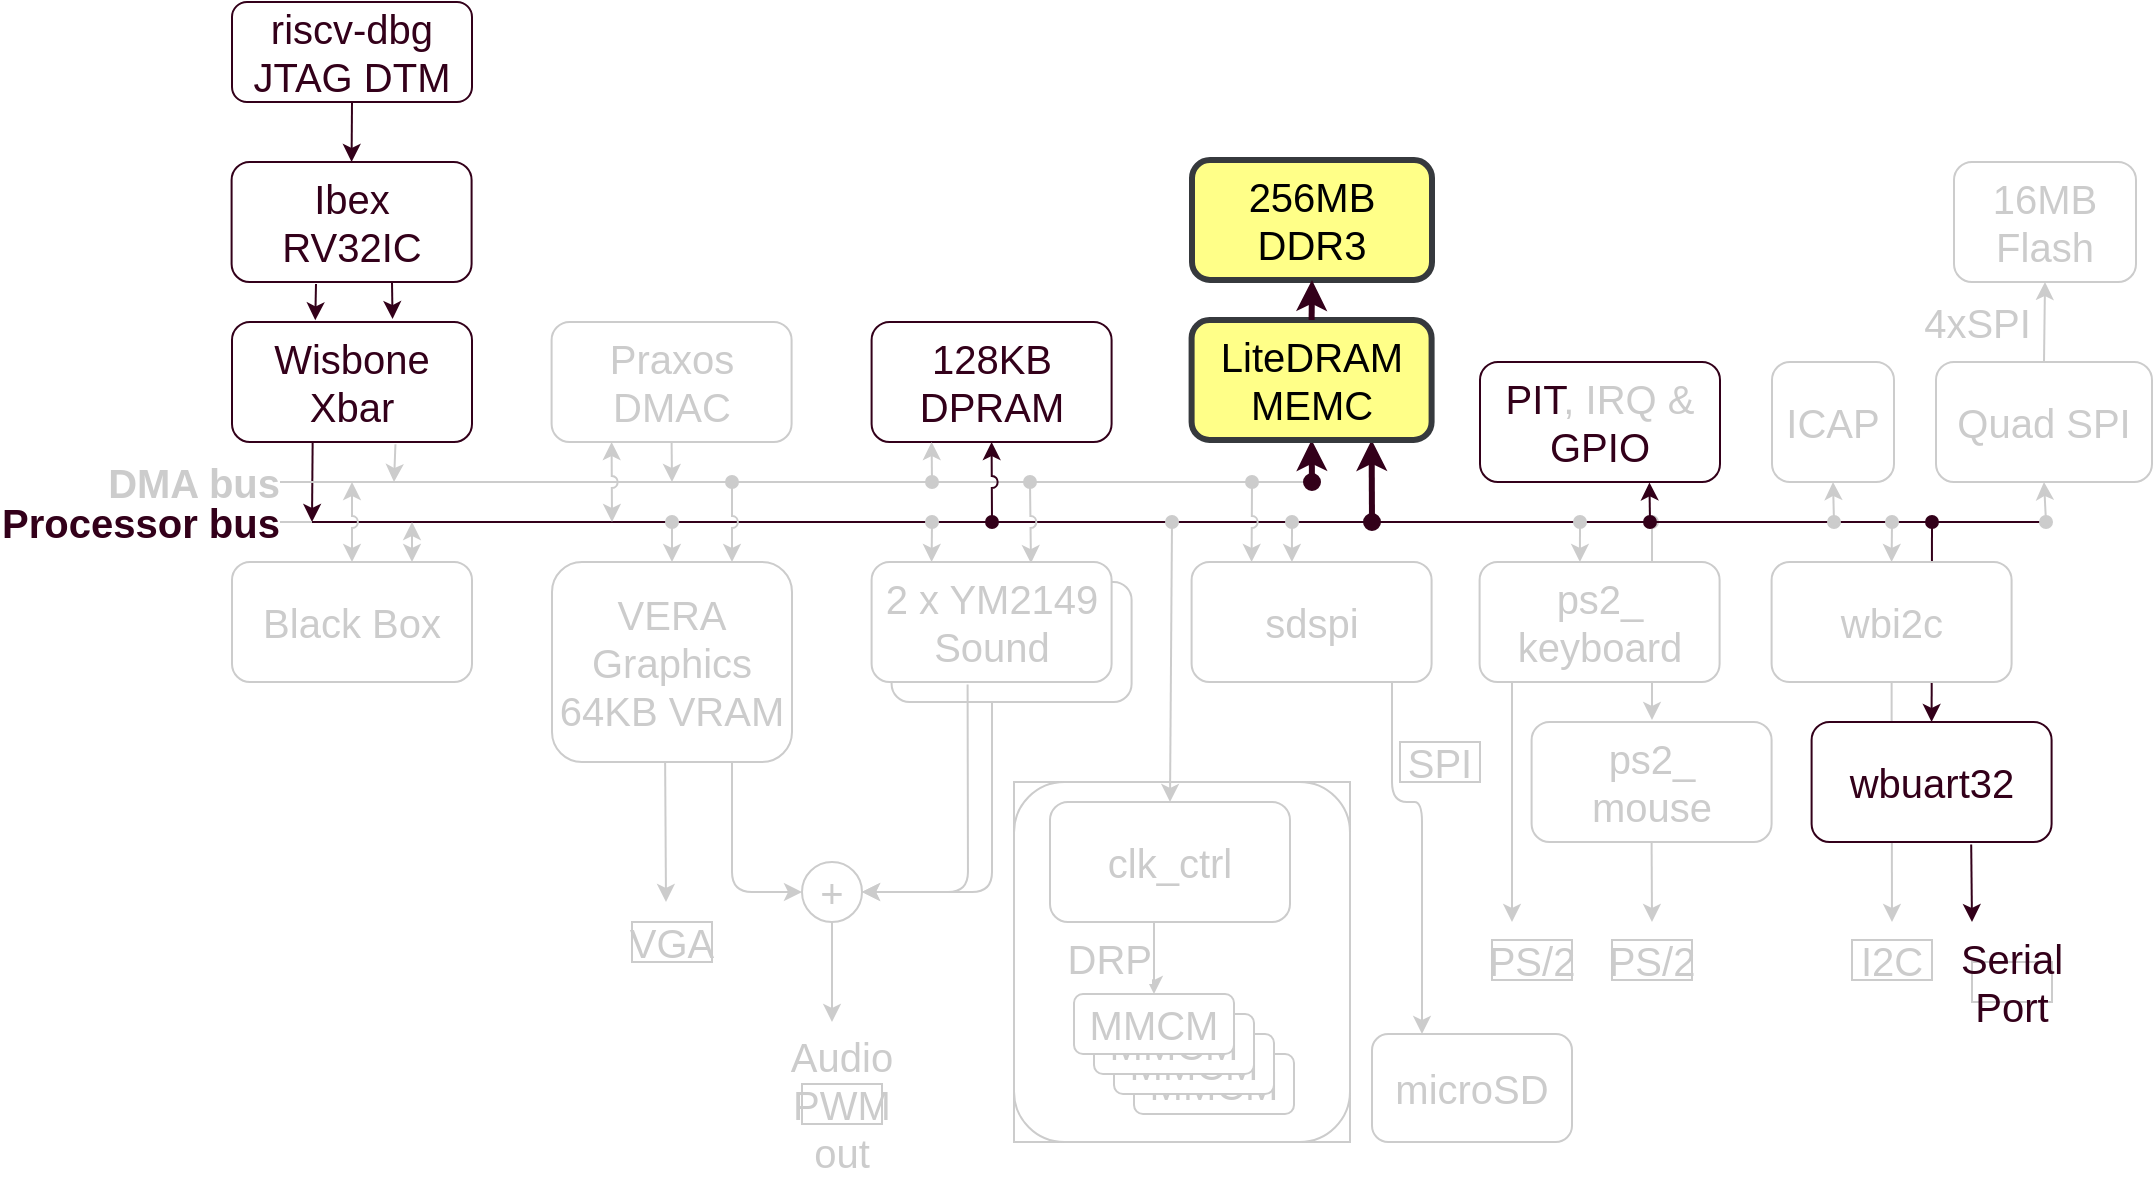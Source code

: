 <mxfile version="19.0.3" type="device"><diagram id="0d0418cf-194d-6f34-59b4-59e4f961d9f4" name="Page-1"><mxGraphModel dx="2071" dy="-346" grid="1" gridSize="10" guides="1" tooltips="1" connect="1" arrows="1" fold="1" page="1" pageScale="1" pageWidth="850" pageHeight="1100" background="#ffffff" math="0" shadow="0"><root><mxCell id="0"/><mxCell id="1" parent="0"/><mxCell id="294" value="" style="endArrow=classic;html=1;strokeWidth=1;startArrow=oval;startFill=1;fontSize=20;strokeColor=#CCCCCC;fontColor=#CCCCCC;" parent="1" edge="1"><mxGeometry width="50" height="50" relative="1" as="geometry"><mxPoint x="788" y="1460" as="sourcePoint"/><mxPoint x="788" y="1559" as="targetPoint"/></mxGeometry></mxCell><mxCell id="295" value="ps2_&lt;br&gt;mouse" style="rounded=1;whiteSpace=wrap;html=1;fontSize=20;strokeColor=#CCCCCC;fontColor=#CCCCCC;" parent="1" vertex="1"><mxGeometry x="727.8" y="1560" width="120" height="60" as="geometry"/></mxCell><mxCell id="299" value="YM2149" style="rounded=1;whiteSpace=wrap;html=1;fontSize=20;strokeColor=#CCCCCC;fontColor=#CCCCCC;" parent="1" vertex="1"><mxGeometry x="407.8" y="1490" width="120" height="60" as="geometry"/></mxCell><mxCell id="300" value="riscv-dbg&lt;br style=&quot;font-size: 20px;&quot;&gt;JTAG DTM&lt;br style=&quot;font-size: 20px;&quot;&gt;" style="rounded=1;whiteSpace=wrap;html=1;fontSize=20;strokeColor=#33001A;fontColor=#33001A;" parent="1" vertex="1"><mxGeometry x="78" y="1200" width="120" height="50" as="geometry"/></mxCell><mxCell id="301" value="Ibex&lt;br style=&quot;font-size: 20px;&quot;&gt;RV32IC&lt;br style=&quot;font-size: 20px;&quot;&gt;" style="rounded=1;whiteSpace=wrap;html=1;fontSize=20;strokeColor=#33001A;fontColor=#33001A;" parent="1" vertex="1"><mxGeometry x="77.8" y="1280" width="120" height="60" as="geometry"/></mxCell><mxCell id="302" value="Praxos DMAC" style="rounded=1;whiteSpace=wrap;html=1;fontSize=20;strokeColor=#CCCCCC;fontColor=#CCCCCC;" parent="1" vertex="1"><mxGeometry x="237.8" y="1360" width="120" height="60" as="geometry"/></mxCell><mxCell id="303" value="128KB&lt;br style=&quot;font-size: 20px&quot;&gt;DPRAM&lt;br style=&quot;font-size: 20px&quot;&gt;" style="rounded=1;whiteSpace=wrap;html=1;fontSize=20;strokeColor=#33001A;fontColor=#33001A;" parent="1" vertex="1"><mxGeometry x="397.8" y="1360" width="120" height="60" as="geometry"/></mxCell><mxCell id="304" value="&lt;font color=&quot;#33001a&quot;&gt;PIT&lt;/font&gt;, IRQ &amp;amp; &lt;font color=&quot;#33001a&quot;&gt;GPIO&lt;/font&gt;" style="rounded=1;whiteSpace=wrap;html=1;fontSize=20;strokeColor=#33001A;fontColor=#CCCCCC;" parent="1" vertex="1"><mxGeometry x="702" y="1380" width="120" height="60" as="geometry"/></mxCell><mxCell id="305" value="VERA Graphics&lt;br&gt;64KB VRAM&lt;br&gt;" style="rounded=1;whiteSpace=wrap;html=1;fontSize=20;strokeColor=#CCCCCC;fontColor=#CCCCCC;" parent="1" vertex="1"><mxGeometry x="238" y="1480" width="120" height="100" as="geometry"/></mxCell><mxCell id="306" value="2 x YM2149 Sound" style="rounded=1;whiteSpace=wrap;html=1;fontSize=20;strokeColor=#CCCCCC;fontColor=#CCCCCC;" parent="1" vertex="1"><mxGeometry x="397.8" y="1480" width="120" height="60" as="geometry"/></mxCell><mxCell id="307" value="sdspi" style="rounded=1;whiteSpace=wrap;html=1;fontSize=20;strokeColor=#CCCCCC;fontColor=#CCCCCC;" parent="1" vertex="1"><mxGeometry x="557.8" y="1480" width="120" height="60" as="geometry"/></mxCell><mxCell id="308" value="ps2_&lt;br&gt;keyboard" style="rounded=1;whiteSpace=wrap;html=1;fontSize=20;strokeColor=#CCCCCC;fontColor=#CCCCCC;" parent="1" vertex="1"><mxGeometry x="701.8" y="1480" width="120" height="60" as="geometry"/></mxCell><mxCell id="309" value="" style="endArrow=none;html=1;fontSize=20;strokeColor=#CCCCCC;fontColor=#CCCCCC;" parent="1" edge="1"><mxGeometry width="50" height="50" relative="1" as="geometry"><mxPoint x="158" y="1440" as="sourcePoint"/><mxPoint x="618" y="1440" as="targetPoint"/></mxGeometry></mxCell><mxCell id="310" value="" style="endArrow=none;html=1;fontSize=20;strokeColor=#33001A;fontColor=#CCCCCC;" parent="1" edge="1"><mxGeometry width="50" height="50" relative="1" as="geometry"><mxPoint x="118" y="1460" as="sourcePoint"/><mxPoint x="988" y="1460" as="targetPoint"/></mxGeometry></mxCell><mxCell id="311" value="" style="endArrow=classic;html=1;jumpStyle=arc;rounded=1;strokeWidth=1;startArrow=classic;startFill=1;endFill=1;entryX=0.25;entryY=1;fontSize=20;strokeColor=#CCCCCC;fontColor=#CCCCCC;" parent="1" target="302" edge="1"><mxGeometry width="50" height="50" relative="1" as="geometry"><mxPoint x="268" y="1460" as="sourcePoint"/><mxPoint x="281" y="1422" as="targetPoint"/></mxGeometry></mxCell><mxCell id="312" value="" style="endArrow=classic;html=1;strokeWidth=1;entryX=0.5;entryY=0;startArrow=oval;startFill=1;fontSize=20;strokeColor=#CCCCCC;fontColor=#CCCCCC;" parent="1" target="305" edge="1"><mxGeometry width="50" height="50" relative="1" as="geometry"><mxPoint x="298" y="1460" as="sourcePoint"/><mxPoint x="188" y="1490" as="targetPoint"/></mxGeometry></mxCell><mxCell id="313" value="" style="endArrow=classic;html=1;strokeWidth=1;entryX=0.25;entryY=1;startArrow=oval;startFill=1;fontSize=20;strokeColor=#CCCCCC;fontColor=#CCCCCC;" parent="1" target="303" edge="1"><mxGeometry width="50" height="50" relative="1" as="geometry"><mxPoint x="428" y="1440" as="sourcePoint"/><mxPoint x="428" y="1430" as="targetPoint"/></mxGeometry></mxCell><mxCell id="314" value="" style="endArrow=classic;html=1;strokeWidth=1;entryX=0.5;entryY=1;startArrow=oval;startFill=1;jumpStyle=arc;fontSize=20;strokeColor=#33001A;fontColor=#CCCCCC;" parent="1" target="303" edge="1"><mxGeometry width="50" height="50" relative="1" as="geometry"><mxPoint x="458" y="1460" as="sourcePoint"/><mxPoint x="498" y="1430" as="targetPoint"/></mxGeometry></mxCell><mxCell id="315" value="" style="endArrow=classic;html=1;strokeWidth=1;entryX=0.25;entryY=0;startArrow=oval;startFill=1;fontSize=20;strokeColor=#CCCCCC;fontColor=#CCCCCC;" parent="1" target="306" edge="1"><mxGeometry width="50" height="50" relative="1" as="geometry"><mxPoint x="428" y="1460" as="sourcePoint"/><mxPoint x="418" y="1470" as="targetPoint"/></mxGeometry></mxCell><mxCell id="316" value="" style="endArrow=classic;html=1;strokeWidth=3;entryX=0.5;entryY=1;startArrow=oval;startFill=1;fontSize=20;entryDx=0;entryDy=0;strokeColor=#33001A;fontColor=#CCCCCC;" parent="1" target="333" edge="1"><mxGeometry width="50" height="50" relative="1" as="geometry"><mxPoint x="618" y="1440" as="sourcePoint"/><mxPoint x="618" y="1420" as="targetPoint"/></mxGeometry></mxCell><mxCell id="317" value="" style="endArrow=classic;html=1;strokeWidth=1;entryX=0.418;entryY=0;entryPerimeter=0;startArrow=oval;startFill=1;fontSize=20;strokeColor=#CCCCCC;fontColor=#CCCCCC;" parent="1" target="307" edge="1"><mxGeometry width="50" height="50" relative="1" as="geometry"><mxPoint x="608" y="1460" as="sourcePoint"/><mxPoint x="588" y="1470" as="targetPoint"/></mxGeometry></mxCell><mxCell id="318" value="" style="endArrow=classic;html=1;strokeWidth=1;entryX=0.418;entryY=0;entryPerimeter=0;startArrow=oval;startFill=1;fontSize=20;strokeColor=#CCCCCC;fontColor=#CCCCCC;" parent="1" target="308" edge="1"><mxGeometry width="50" height="50" relative="1" as="geometry"><mxPoint x="752" y="1460" as="sourcePoint"/><mxPoint x="802" y="1440" as="targetPoint"/></mxGeometry></mxCell><mxCell id="319" value="" style="endArrow=classic;html=1;strokeWidth=1;entryX=0.5;entryY=0;startArrow=oval;startFill=1;fontSize=20;strokeColor=#CCCCCC;fontColor=#CCCCCC;" parent="1" target="376" edge="1"><mxGeometry width="50" height="50" relative="1" as="geometry"><mxPoint x="908" y="1460" as="sourcePoint"/><mxPoint x="1091" y="1360" as="targetPoint"/></mxGeometry></mxCell><mxCell id="320" value="" style="endArrow=classic;html=1;strokeWidth=1;entryX=0.706;entryY=1.004;entryPerimeter=0;startArrow=oval;startFill=1;fontSize=20;strokeColor=#33001A;fontColor=#CCCCCC;" parent="1" target="304" edge="1"><mxGeometry width="50" height="50" relative="1" as="geometry"><mxPoint x="787" y="1460" as="sourcePoint"/><mxPoint x="852" y="1430" as="targetPoint"/></mxGeometry></mxCell><mxCell id="321" value="" style="endArrow=classic;html=1;strokeWidth=1;entryX=0.664;entryY=0.01;entryPerimeter=0;startArrow=oval;startFill=1;jumpStyle=arc;fontSize=20;strokeColor=#CCCCCC;fontColor=#CCCCCC;" parent="1" target="306" edge="1"><mxGeometry width="50" height="50" relative="1" as="geometry"><mxPoint x="477" y="1440" as="sourcePoint"/><mxPoint x="528" y="1430" as="targetPoint"/></mxGeometry></mxCell><mxCell id="322" value="" style="endArrow=classic;html=1;strokeWidth=1;entryX=0.25;entryY=0;startArrow=oval;startFill=1;jumpStyle=arc;fontSize=20;strokeColor=#CCCCCC;fontColor=#CCCCCC;" parent="1" target="307" edge="1"><mxGeometry width="50" height="50" relative="1" as="geometry"><mxPoint x="588" y="1440" as="sourcePoint"/><mxPoint x="588" y="1430" as="targetPoint"/></mxGeometry></mxCell><mxCell id="323" value="" style="endArrow=classic;html=1;strokeWidth=1;entryX=0.75;entryY=0;startArrow=oval;startFill=1;jumpStyle=arc;fontSize=20;strokeColor=#CCCCCC;fontColor=#CCCCCC;" parent="1" target="305" edge="1"><mxGeometry width="50" height="50" relative="1" as="geometry"><mxPoint x="328" y="1440" as="sourcePoint"/><mxPoint x="378" y="1430" as="targetPoint"/></mxGeometry></mxCell><mxCell id="324" value="" style="endArrow=none;html=1;strokeWidth=1;entryX=0.681;entryY=1.019;entryPerimeter=0;startArrow=classic;startFill=1;fontSize=20;strokeColor=#CCCCCC;fontColor=#CCCCCC;" parent="1" target="328" edge="1"><mxGeometry width="50" height="50" relative="1" as="geometry"><mxPoint x="159" y="1440" as="sourcePoint"/><mxPoint x="159.714" y="1421.286" as="targetPoint"/></mxGeometry></mxCell><mxCell id="325" value="" style="endArrow=none;html=1;strokeWidth=1;entryX=0.336;entryY=1.008;entryPerimeter=0;startArrow=classic;startFill=1;fontSize=20;strokeColor=#33001A;fontColor=#CCCCCC;" parent="1" target="328" edge="1"><mxGeometry width="50" height="50" relative="1" as="geometry"><mxPoint x="118" y="1460" as="sourcePoint"/><mxPoint x="117" y="1421" as="targetPoint"/></mxGeometry></mxCell><mxCell id="326" value="" style="endArrow=classic;html=1;strokeWidth=1;exitX=0.5;exitY=1;fontSize=20;strokeColor=#CCCCCC;fontColor=#CCCCCC;" parent="1" source="302" edge="1"><mxGeometry width="50" height="50" relative="1" as="geometry"><mxPoint x="268" y="1340" as="sourcePoint"/><mxPoint x="298" y="1440" as="targetPoint"/></mxGeometry></mxCell><mxCell id="327" value="" style="endArrow=classic;html=1;strokeWidth=3;startArrow=oval;startFill=1;fontSize=20;entryX=0.75;entryY=1;entryDx=0;entryDy=0;strokeColor=#33001A;fontColor=#CCCCCC;" parent="1" target="333" edge="1"><mxGeometry width="50" height="50" relative="1" as="geometry"><mxPoint x="648" y="1460" as="sourcePoint"/><mxPoint x="648" y="1340" as="targetPoint"/></mxGeometry></mxCell><mxCell id="328" value="Wisbone Xbar" style="rounded=1;whiteSpace=wrap;html=1;fontSize=20;strokeColor=#33001A;fontColor=#33001A;" parent="1" vertex="1"><mxGeometry x="78" y="1360" width="120" height="60" as="geometry"/></mxCell><mxCell id="329" value="" style="endArrow=classic;html=1;strokeWidth=1;entryX=0.347;entryY=-0.014;entryPerimeter=0;fontSize=20;strokeColor=#33001A;fontColor=#CCCCCC;" parent="1" target="328" edge="1"><mxGeometry width="50" height="50" relative="1" as="geometry"><mxPoint x="120" y="1341" as="sourcePoint"/><mxPoint x="-2" y="1360" as="targetPoint"/></mxGeometry></mxCell><mxCell id="330" value="" style="endArrow=classic;html=1;strokeWidth=1;entryX=0.669;entryY=-0.025;entryPerimeter=0;fontSize=20;strokeColor=#33001A;fontColor=#CCCCCC;" parent="1" target="328" edge="1"><mxGeometry width="50" height="50" relative="1" as="geometry"><mxPoint x="158" y="1340" as="sourcePoint"/><mxPoint x="129.333" y="1368.833" as="targetPoint"/></mxGeometry></mxCell><mxCell id="331" value="" style="endArrow=classic;html=1;strokeWidth=1;entryX=0.5;entryY=0;exitX=0.5;exitY=1;fontSize=20;strokeColor=#33001A;fontColor=#CCCCCC;" parent="1" source="300" target="301" edge="1"><mxGeometry width="50" height="50" relative="1" as="geometry"><mxPoint x="28" y="1330" as="sourcePoint"/><mxPoint x="78" y="1280" as="targetPoint"/></mxGeometry></mxCell><mxCell id="340" value="&lt;b style=&quot;font-size: 20px;&quot;&gt;DMA bus&lt;/b&gt;" style="endArrow=none;html=1;strokeWidth=1;align=right;fontSize=20;strokeColor=#CCCCCC;fontColor=#CCCCCC;" parent="1" edge="1"><mxGeometry width="50" height="50" relative="1" as="geometry"><mxPoint x="48" y="1440" as="sourcePoint"/><mxPoint x="158" y="1440" as="targetPoint"/></mxGeometry></mxCell><mxCell id="341" value="&lt;b style=&quot;font-size: 20px;&quot;&gt;&lt;font color=&quot;#33001a&quot;&gt;Processor bus&lt;/font&gt;&lt;/b&gt;" style="endArrow=none;html=1;strokeWidth=1;align=right;fontSize=20;strokeColor=#CCCCCC;fontColor=#CCCCCC;" parent="1" edge="1"><mxGeometry width="50" height="50" relative="1" as="geometry"><mxPoint x="88" y="1460" as="sourcePoint"/><mxPoint x="118" y="1460" as="targetPoint"/></mxGeometry></mxCell><mxCell id="342" value="Black Box" style="rounded=1;whiteSpace=wrap;html=1;fontSize=20;strokeColor=#CCCCCC;fontColor=#CCCCCC;" parent="1" vertex="1"><mxGeometry x="78" y="1480" width="120" height="60" as="geometry"/></mxCell><mxCell id="343" value="" style="endArrow=classic;html=1;strokeWidth=1;align=right;entryX=0.5;entryY=0;startArrow=classic;startFill=1;jumpStyle=arc;fontSize=20;strokeColor=#CCCCCC;fontColor=#CCCCCC;" parent="1" target="342" edge="1"><mxGeometry width="50" height="50" relative="1" as="geometry"><mxPoint x="138" y="1440" as="sourcePoint"/><mxPoint x="178" y="1580" as="targetPoint"/></mxGeometry></mxCell><mxCell id="344" value="" style="endArrow=classic;html=1;strokeWidth=1;align=right;exitX=0.75;exitY=0;startArrow=classic;startFill=1;fontSize=20;strokeColor=#CCCCCC;fontColor=#CCCCCC;" parent="1" source="342" edge="1"><mxGeometry width="50" height="50" relative="1" as="geometry"><mxPoint x="198" y="1630" as="sourcePoint"/><mxPoint x="168" y="1460" as="targetPoint"/></mxGeometry></mxCell><mxCell id="346" value="" style="group;strokeColor=#CCCCCC;fontColor=#CCCCCC;" parent="1" vertex="1" connectable="0"><mxGeometry x="469" y="1590" width="168" height="180" as="geometry"/></mxCell><mxCell id="347" value="" style="rounded=1;whiteSpace=wrap;html=1;fontSize=20;align=center;strokeColor=#CCCCCC;fontColor=#CCCCCC;" parent="346" vertex="1"><mxGeometry width="168" height="180" as="geometry"/></mxCell><mxCell id="348" value="MMCM" style="rounded=1;whiteSpace=wrap;html=1;fontSize=20;align=center;strokeColor=#CCCCCC;fontColor=#CCCCCC;" parent="346" vertex="1"><mxGeometry x="60" y="136" width="80" height="30" as="geometry"/></mxCell><mxCell id="349" value="clk_ctrl" style="rounded=1;whiteSpace=wrap;html=1;fontSize=20;align=center;strokeColor=#CCCCCC;fontColor=#CCCCCC;" parent="346" vertex="1"><mxGeometry x="18" y="10" width="120" height="60" as="geometry"/></mxCell><mxCell id="350" value="MMCM" style="rounded=1;whiteSpace=wrap;html=1;fontSize=20;align=center;strokeColor=#CCCCCC;fontColor=#CCCCCC;" parent="346" vertex="1"><mxGeometry x="50" y="126" width="80" height="30" as="geometry"/></mxCell><mxCell id="351" value="MMCM" style="rounded=1;whiteSpace=wrap;html=1;fontSize=20;align=center;strokeColor=#CCCCCC;fontColor=#CCCCCC;" parent="346" vertex="1"><mxGeometry x="40" y="116" width="80" height="30" as="geometry"/></mxCell><mxCell id="352" value="MMCM" style="rounded=1;whiteSpace=wrap;html=1;fontSize=20;align=center;strokeColor=#CCCCCC;fontColor=#CCCCCC;" parent="346" vertex="1"><mxGeometry x="30" y="106" width="80" height="30" as="geometry"/></mxCell><mxCell id="353" value="DRP" style="endArrow=classic;html=1;strokeWidth=1;fontSize=20;align=right;entryX=0.5;entryY=0;strokeColor=#CCCCCC;fontColor=#CCCCCC;" parent="346" target="352" edge="1"><mxGeometry width="50" height="50" relative="1" as="geometry"><mxPoint x="70" y="70" as="sourcePoint"/><mxPoint x="78" y="95" as="targetPoint"/></mxGeometry></mxCell><mxCell id="354" value="" style="endArrow=classic;html=1;strokeWidth=1;fontSize=20;align=right;startArrow=oval;startFill=1;entryX=0.5;entryY=0;strokeColor=#CCCCCC;fontColor=#CCCCCC;" parent="1" target="349" edge="1"><mxGeometry width="50" height="50" relative="1" as="geometry"><mxPoint x="548" y="1460" as="sourcePoint"/><mxPoint x="542" y="1603" as="targetPoint"/></mxGeometry></mxCell><mxCell id="355" value="" style="endArrow=classic;html=1;strokeWidth=1;fontSize=20;align=right;exitX=0.25;exitY=1;strokeColor=#CCCCCC;fontColor=#CCCCCC;" parent="1" edge="1"><mxGeometry width="50" height="50" relative="1" as="geometry"><mxPoint x="294.571" y="1580.429" as="sourcePoint"/><mxPoint x="295" y="1650" as="targetPoint"/></mxGeometry></mxCell><mxCell id="356" value="VGA" style="text;html=1;strokeColor=#CCCCCC;fillColor=none;align=center;verticalAlign=middle;whiteSpace=wrap;rounded=0;fontSize=20;fontColor=#CCCCCC;" parent="1" vertex="1"><mxGeometry x="278" y="1660" width="40" height="20" as="geometry"/></mxCell><mxCell id="357" value="+" style="ellipse;whiteSpace=wrap;html=1;aspect=fixed;fontSize=20;align=center;strokeColor=#CCCCCC;fontColor=#CCCCCC;" parent="1" vertex="1"><mxGeometry x="363" y="1630" width="30" height="30" as="geometry"/></mxCell><mxCell id="358" value="" style="endArrow=classic;html=1;strokeWidth=1;fontSize=20;align=right;entryX=0;entryY=0.5;exitX=0.75;exitY=1;strokeColor=#CCCCCC;fontColor=#CCCCCC;" parent="1" source="305" target="357" edge="1"><mxGeometry width="50" height="50" relative="1" as="geometry"><mxPoint x="-32" y="1840" as="sourcePoint"/><mxPoint x="18" y="1790" as="targetPoint"/><Array as="points"><mxPoint x="328" y="1645"/></Array></mxGeometry></mxCell><mxCell id="359" value="" style="endArrow=classic;html=1;strokeWidth=1;fontSize=20;align=right;exitX=0.4;exitY=1.021;entryX=1;entryY=0.5;exitPerimeter=0;strokeColor=#CCCCCC;fontColor=#CCCCCC;" parent="1" source="306" target="357" edge="1"><mxGeometry width="50" height="50" relative="1" as="geometry"><mxPoint x="398" y="1650" as="sourcePoint"/><mxPoint x="448" y="1600" as="targetPoint"/><Array as="points"><mxPoint x="446" y="1645"/></Array></mxGeometry></mxCell><mxCell id="360" value="" style="endArrow=classic;html=1;strokeWidth=1;fontSize=20;align=right;entryX=1;entryY=0.5;strokeColor=#CCCCCC;fontColor=#CCCCCC;" parent="1" target="357" edge="1"><mxGeometry width="50" height="50" relative="1" as="geometry"><mxPoint x="458" y="1550" as="sourcePoint"/><mxPoint x="398" y="1650" as="targetPoint"/><Array as="points"><mxPoint x="458" y="1645"/></Array></mxGeometry></mxCell><mxCell id="361" value="" style="endArrow=classic;html=1;strokeWidth=1;fontSize=20;align=right;exitX=0.5;exitY=1;strokeColor=#CCCCCC;fontColor=#CCCCCC;" parent="1" source="357" edge="1"><mxGeometry width="50" height="50" relative="1" as="geometry"><mxPoint x="368" y="1740" as="sourcePoint"/><mxPoint x="378" y="1710" as="targetPoint"/></mxGeometry></mxCell><mxCell id="362" value="Audio PWM out" style="text;html=1;strokeColor=#CCCCCC;fillColor=none;align=center;verticalAlign=middle;whiteSpace=wrap;rounded=0;fontSize=20;fontColor=#CCCCCC;" parent="1" vertex="1"><mxGeometry x="363" y="1741" width="40" height="20" as="geometry"/></mxCell><mxCell id="363" value="" style="endArrow=classic;html=1;strokeWidth=1;fontSize=20;align=right;entryX=0.25;entryY=0;strokeColor=#CCCCCC;fontColor=#CCCCCC;" parent="1" target="384" edge="1"><mxGeometry width="50" height="50" relative="1" as="geometry"><mxPoint x="658" y="1540" as="sourcePoint"/><mxPoint x="658" y="1680" as="targetPoint"/><Array as="points"><mxPoint x="658" y="1600"/><mxPoint x="673" y="1600"/></Array></mxGeometry></mxCell><mxCell id="364" value="SPI" style="text;html=1;strokeColor=#CCCCCC;fillColor=none;align=center;verticalAlign=middle;whiteSpace=wrap;rounded=0;fontSize=20;fontColor=#CCCCCC;" parent="1" vertex="1"><mxGeometry x="662" y="1570" width="40" height="20" as="geometry"/></mxCell><mxCell id="365" value="" style="endArrow=classic;html=1;strokeWidth=1;fontSize=20;align=right;strokeColor=#CCCCCC;fontColor=#CCCCCC;" parent="1" edge="1"><mxGeometry width="50" height="50" relative="1" as="geometry"><mxPoint x="718" y="1540" as="sourcePoint"/><mxPoint x="718" y="1660" as="targetPoint"/></mxGeometry></mxCell><mxCell id="366" value="PS/2" style="text;html=1;strokeColor=#CCCCCC;fillColor=none;align=center;verticalAlign=middle;whiteSpace=wrap;rounded=0;fontSize=20;fontColor=#CCCCCC;" parent="1" vertex="1"><mxGeometry x="708" y="1669" width="40" height="20" as="geometry"/></mxCell><mxCell id="367" value="" style="endArrow=classic;html=1;strokeWidth=1;fontSize=20;align=right;exitX=0.5;exitY=1;strokeColor=#CCCCCC;fontColor=#CCCCCC;" parent="1" source="295" edge="1"><mxGeometry width="50" height="50" relative="1" as="geometry"><mxPoint x="768" y="1710" as="sourcePoint"/><mxPoint x="788" y="1660" as="targetPoint"/></mxGeometry></mxCell><mxCell id="368" value="PS/2" style="text;html=1;strokeColor=#CCCCCC;fillColor=none;align=center;verticalAlign=middle;whiteSpace=wrap;rounded=0;fontSize=20;fontColor=#CCCCCC;" parent="1" vertex="1"><mxGeometry x="768" y="1669" width="40" height="20" as="geometry"/></mxCell><mxCell id="369" value="" style="endArrow=classic;html=1;strokeWidth=1;fontSize=20;align=right;exitX=0.665;exitY=1.021;exitPerimeter=0;strokeColor=#33001A;fontColor=#CCCCCC;" parent="1" source="375" edge="1"><mxGeometry width="50" height="50" relative="1" as="geometry"><mxPoint x="936" y="1630" as="sourcePoint"/><mxPoint x="948" y="1660" as="targetPoint"/></mxGeometry></mxCell><mxCell id="370" value="I2C" style="text;html=1;strokeColor=#CCCCCC;fillColor=none;align=center;verticalAlign=middle;whiteSpace=wrap;rounded=0;fontSize=20;fontColor=#CCCCCC;" parent="1" vertex="1"><mxGeometry x="888" y="1669" width="40" height="20" as="geometry"/></mxCell><mxCell id="371" value="" style="endArrow=oval;html=1;strokeWidth=1;fontSize=20;align=right;exitX=0.5;exitY=0;startArrow=classic;startFill=1;endFill=1;strokeColor=#33001A;fontColor=#CCCCCC;" parent="1" source="375" edge="1"><mxGeometry width="50" height="50" relative="1" as="geometry"><mxPoint x="948" y="1260" as="sourcePoint"/><mxPoint x="928" y="1460" as="targetPoint"/></mxGeometry></mxCell><mxCell id="372" value="Serial Port" style="text;html=1;strokeColor=#CCCCCC;fillColor=none;align=center;verticalAlign=middle;whiteSpace=wrap;rounded=0;fontSize=20;fontColor=#33001A;" parent="1" vertex="1"><mxGeometry x="948" y="1680" width="40" height="20" as="geometry"/></mxCell><mxCell id="374" value="" style="endArrow=classic;html=1;strokeWidth=1;fontSize=20;align=right;exitX=0.5;exitY=1;strokeColor=#CCCCCC;fontColor=#CCCCCC;" parent="1" source="376" edge="1"><mxGeometry width="50" height="50" relative="1" as="geometry"><mxPoint x="907.571" y="1540.429" as="sourcePoint"/><mxPoint x="908" y="1660" as="targetPoint"/></mxGeometry></mxCell><mxCell id="375" value="wbuart32" style="rounded=1;whiteSpace=wrap;html=1;fontSize=20;strokeColor=#33001A;fontColor=#33001A;" parent="1" vertex="1"><mxGeometry x="867.8" y="1560" width="120" height="60" as="geometry"/></mxCell><mxCell id="376" value="wbi2c" style="rounded=1;whiteSpace=wrap;html=1;fontSize=20;strokeColor=#CCCCCC;fontColor=#CCCCCC;" parent="1" vertex="1"><mxGeometry x="847.8" y="1480" width="120" height="60" as="geometry"/></mxCell><mxCell id="377" value="ICAP" style="rounded=1;whiteSpace=wrap;html=1;fontSize=20;align=center;strokeColor=#CCCCCC;fontColor=#CCCCCC;" parent="1" vertex="1"><mxGeometry x="848" y="1380" width="61" height="60" as="geometry"/></mxCell><mxCell id="378" value="" style="endArrow=classic;html=1;strokeWidth=1;fontSize=20;align=right;entryX=0.5;entryY=1;startArrow=oval;startFill=1;strokeColor=#CCCCCC;fontColor=#CCCCCC;" parent="1" target="377" edge="1"><mxGeometry width="50" height="50" relative="1" as="geometry"><mxPoint x="879" y="1460" as="sourcePoint"/><mxPoint x="1038" y="1400" as="targetPoint"/></mxGeometry></mxCell><mxCell id="380" value="Quad SPI" style="rounded=1;whiteSpace=wrap;html=1;fontSize=20;align=center;strokeColor=#CCCCCC;fontColor=#CCCCCC;" parent="1" vertex="1"><mxGeometry x="930" y="1380" width="108" height="60" as="geometry"/></mxCell><mxCell id="381" value="16MB Flash" style="rounded=1;whiteSpace=wrap;html=1;fontSize=20;align=center;strokeColor=#CCCCCC;fontColor=#CCCCCC;" parent="1" vertex="1"><mxGeometry x="939" y="1280" width="91" height="60" as="geometry"/></mxCell><mxCell id="382" value="&lt;div style=&quot;text-align: left&quot;&gt;4xSPI&amp;nbsp;&lt;/div&gt;" style="endArrow=classic;html=1;strokeWidth=1;fontSize=20;align=right;entryX=0.5;entryY=1;exitX=0.5;exitY=0;strokeColor=#CCCCCC;fontColor=#CCCCCC;" parent="1" source="380" target="381" edge="1"><mxGeometry width="50" height="50" relative="1" as="geometry"><mxPoint x="968" y="1390" as="sourcePoint"/><mxPoint x="1018" y="1340" as="targetPoint"/></mxGeometry></mxCell><mxCell id="383" value="" style="endArrow=classic;html=1;strokeWidth=1;fontSize=20;align=right;entryX=0.5;entryY=1;startArrow=oval;startFill=1;strokeColor=#CCCCCC;fontColor=#CCCCCC;" parent="1" target="380" edge="1"><mxGeometry width="50" height="50" relative="1" as="geometry"><mxPoint x="985" y="1460" as="sourcePoint"/><mxPoint x="1068" y="1440" as="targetPoint"/></mxGeometry></mxCell><mxCell id="384" value="microSD" style="rounded=1;whiteSpace=wrap;html=1;fontSize=20;align=center;strokeColor=#CCCCCC;fontColor=#CCCCCC;" parent="1" vertex="1"><mxGeometry x="648" y="1716" width="100" height="54" as="geometry"/></mxCell><mxCell id="333" value="LiteDRAM&lt;br style=&quot;font-size: 20px;&quot;&gt;MEMC" style="rounded=1;whiteSpace=wrap;html=1;fontSize=20;strokeColor=#36393d;fillColor=#ffff88;strokeWidth=3;" parent="1" vertex="1"><mxGeometry x="557.8" y="1359" width="120" height="60" as="geometry"/></mxCell><mxCell id="334" value="256MB DDR3" style="rounded=1;whiteSpace=wrap;html=1;fontSize=20;strokeColor=#36393d;fillColor=#ffff88;strokeWidth=3;" parent="1" vertex="1"><mxGeometry x="558" y="1279" width="120" height="60" as="geometry"/></mxCell><mxCell id="335" value="" style="endArrow=classic;html=1;strokeWidth=3;exitX=0.5;exitY=0;entryX=0.5;entryY=1;fontSize=20;strokeColor=#33001A;fontColor=#CCCCCC;" parent="1" source="333" target="334" edge="1"><mxGeometry width="50" height="50" relative="1" as="geometry"><mxPoint x="448" y="1289" as="sourcePoint"/><mxPoint x="498" y="1239" as="targetPoint"/></mxGeometry></mxCell></root></mxGraphModel></diagram></mxfile>